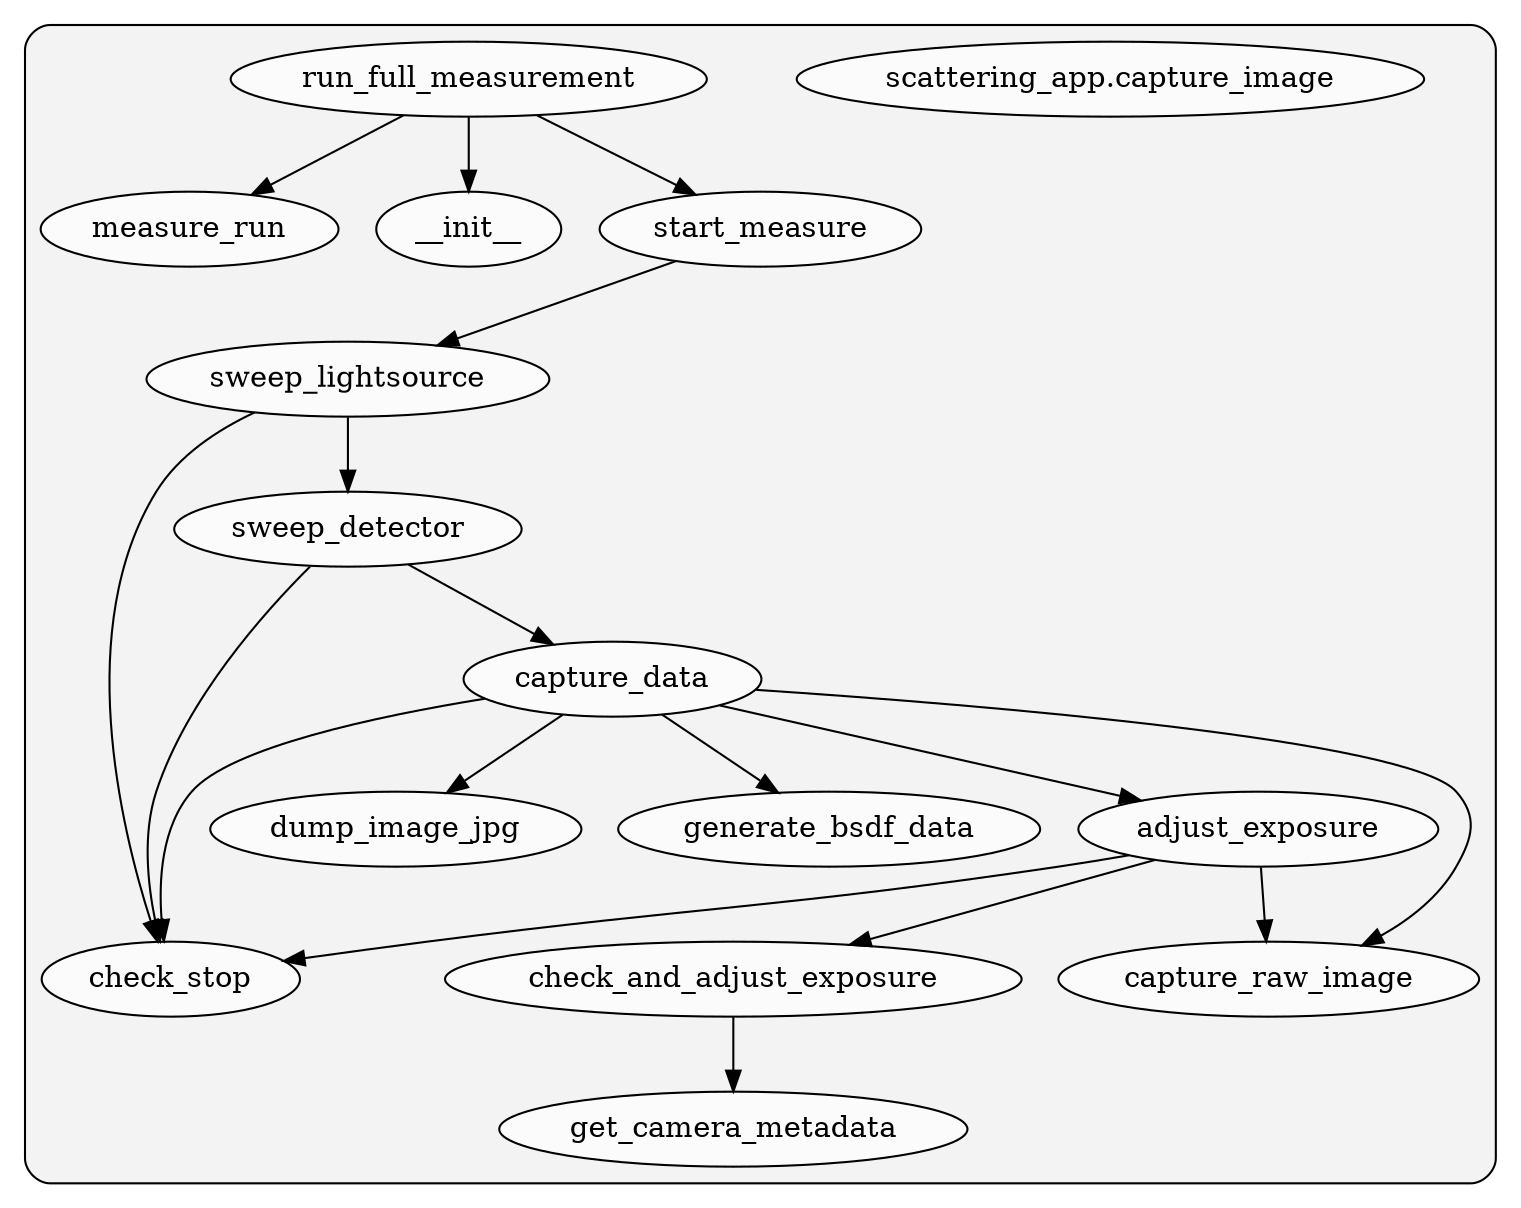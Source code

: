 digraph G {
    graph [rankdir=TB];
    subgraph cluster_G {

        graph [style="filled,rounded",fillcolor="#80808018", label=""];
        scattering_app__capture_image [label="scattering_app.capture_image", style="filled", fillcolor="#ffffffb2", fontcolor="#000000", group="0"];
        scattering_app__capture_image__capture_raw_image [label="capture_raw_image", style="filled", fillcolor="#ffffffb2", fontcolor="#000000", group="0"];
        scattering_app__capture_image__check_and_adjust_exposure [label="check_and_adjust_exposure", style="filled", fillcolor="#ffffffb2", fontcolor="#000000", group="0"];
        scattering_app__capture_image__check_stop [label="check_stop", style="filled", fillcolor="#ffffffb2", fontcolor="#000000", group="0"];
        scattering_app__capture_image__get_camera_metadata [label="get_camera_metadata", style="filled", fillcolor="#ffffffb2", fontcolor="#000000", group="0"];
        scattering_app__capture_image__measure_run [label="measure_run", style="filled", fillcolor="#ffffffb2", fontcolor="#000000", group="0"];
        scattering_app__capture_image__run_full_measurement [label="run_full_measurement", style="filled", fillcolor="#ffffffb2", fontcolor="#000000", group="0"];
        scattering_app__capture_image__measure_run____init__ [label="__init__", style="filled", fillcolor="#ffffffb2", fontcolor="#000000", group="0"];
        scattering_app__capture_image__measure_run__adjust_exposure [label="adjust_exposure", style="filled", fillcolor="#ffffffb2", fontcolor="#000000", group="0"];
        scattering_app__capture_image__measure_run__capture_data [label="capture_data", style="filled", fillcolor="#ffffffb2", fontcolor="#000000", group="0"];
        scattering_app__capture_image__measure_run__dump_image_jpg [label="dump_image_jpg", style="filled", fillcolor="#ffffffb2", fontcolor="#000000", group="0"];
        scattering_app__capture_image__measure_run__generate_bsdf_data [label="generate_bsdf_data", style="filled", fillcolor="#ffffffb2", fontcolor="#000000", group="0"];
        scattering_app__capture_image__measure_run__start_measure [label="start_measure", style="filled", fillcolor="#ffffffb2", fontcolor="#000000", group="0"];
        scattering_app__capture_image__measure_run__sweep_detector [label="sweep_detector", style="filled", fillcolor="#ffffffb2", fontcolor="#000000", group="0"];
        scattering_app__capture_image__measure_run__sweep_lightsource [label="sweep_lightsource", style="filled", fillcolor="#ffffffb2", fontcolor="#000000", group="0"];
    }
        scattering_app__capture_image__check_and_adjust_exposure -> scattering_app__capture_image__get_camera_metadata [style="solid", color="#000000"];
        scattering_app__capture_image__measure_run__start_measure -> scattering_app__capture_image__measure_run__sweep_lightsource [style="solid", color="#000000"];
        scattering_app__capture_image__measure_run__sweep_lightsource -> scattering_app__capture_image__measure_run__sweep_detector [style="solid", color="#000000"];
        scattering_app__capture_image__measure_run__sweep_lightsource -> scattering_app__capture_image__check_stop [style="solid", color="#000000"];
        scattering_app__capture_image__measure_run__sweep_detector -> scattering_app__capture_image__measure_run__capture_data [style="solid", color="#000000"];
        scattering_app__capture_image__measure_run__sweep_detector -> scattering_app__capture_image__check_stop [style="solid", color="#000000"];
        scattering_app__capture_image__measure_run__adjust_exposure -> scattering_app__capture_image__check_and_adjust_exposure [style="solid", color="#000000"];
        scattering_app__capture_image__measure_run__adjust_exposure -> scattering_app__capture_image__capture_raw_image [style="solid", color="#000000"];
        scattering_app__capture_image__measure_run__adjust_exposure -> scattering_app__capture_image__check_stop [style="solid", color="#000000"];
        scattering_app__capture_image__measure_run__capture_data -> scattering_app__capture_image__capture_raw_image [style="solid", color="#000000"];
        scattering_app__capture_image__measure_run__capture_data -> scattering_app__capture_image__measure_run__adjust_exposure [style="solid", color="#000000"];
        scattering_app__capture_image__measure_run__capture_data -> scattering_app__capture_image__check_stop [style="solid", color="#000000"];
        scattering_app__capture_image__measure_run__capture_data -> scattering_app__capture_image__measure_run__dump_image_jpg [style="solid", color="#000000"];
        scattering_app__capture_image__measure_run__capture_data -> scattering_app__capture_image__measure_run__generate_bsdf_data [style="solid", color="#000000"];
        scattering_app__capture_image__run_full_measurement -> scattering_app__capture_image__measure_run__start_measure [style="solid", color="#000000"];
        scattering_app__capture_image__run_full_measurement -> scattering_app__capture_image__measure_run [style="solid", color="#000000"];
        scattering_app__capture_image__run_full_measurement -> scattering_app__capture_image__measure_run____init__ [style="solid", color="#000000"];
    }
